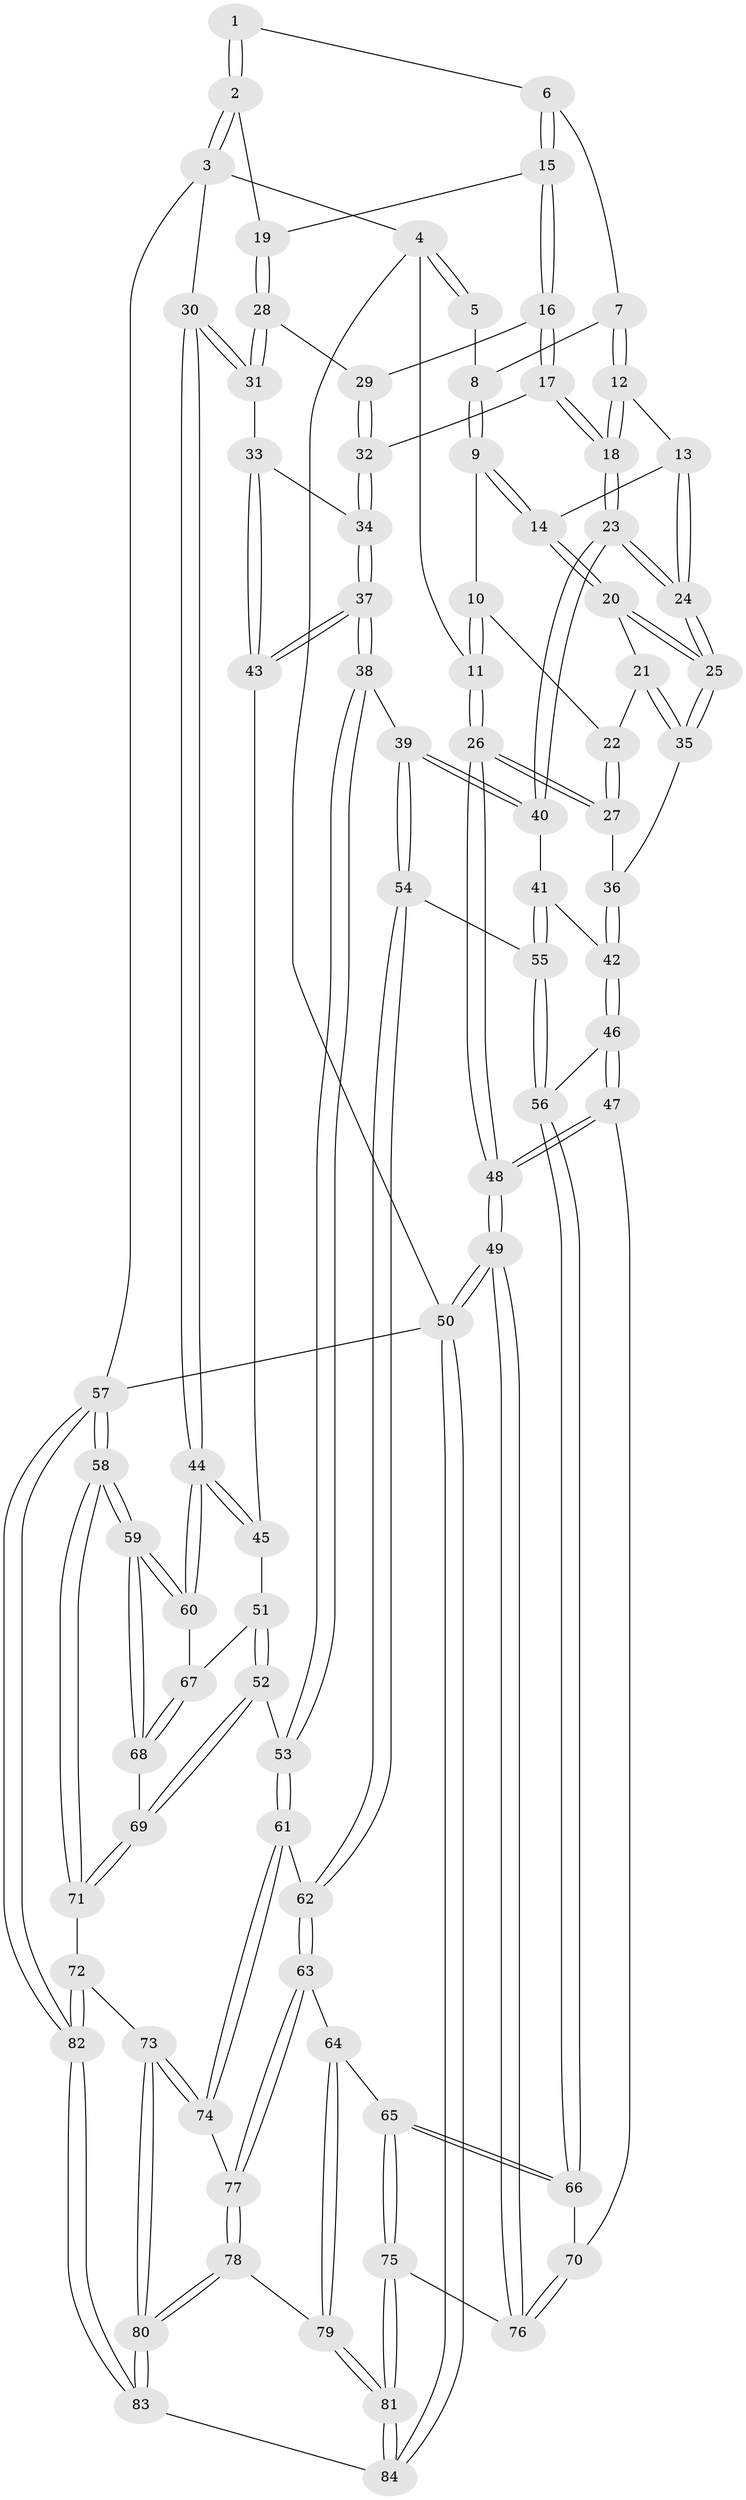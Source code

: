 // coarse degree distribution, {3: 0.1206896551724138, 5: 0.3275862068965517, 4: 0.3793103448275862, 6: 0.1724137931034483}
// Generated by graph-tools (version 1.1) at 2025/24/03/03/25 07:24:34]
// undirected, 84 vertices, 207 edges
graph export_dot {
graph [start="1"]
  node [color=gray90,style=filled];
  1 [pos="+0.5387486760665298+0"];
  2 [pos="+1+0"];
  3 [pos="+1+0"];
  4 [pos="+0+0"];
  5 [pos="+0.212564861888848+0"];
  6 [pos="+0.5153882034438992+0.07448544938204471"];
  7 [pos="+0.398396212160886+0.09709587279743374"];
  8 [pos="+0.2982614202404755+0.05847063172049161"];
  9 [pos="+0.20987455738006677+0.14672349947582417"];
  10 [pos="+0.17024652887376848+0.13721022806587677"];
  11 [pos="+0+0"];
  12 [pos="+0.35230090725622787+0.1878938588914641"];
  13 [pos="+0.30285601743455304+0.19874112113052855"];
  14 [pos="+0.22203389322622932+0.16728176103992934"];
  15 [pos="+0.5376341820767468+0.1089860247809869"];
  16 [pos="+0.5473141728943756+0.17789553729253893"];
  17 [pos="+0.5409087597512052+0.2148673834974073"];
  18 [pos="+0.4235353153658525+0.3078851867424046"];
  19 [pos="+0.8776868845440293+0.06706620550850269"];
  20 [pos="+0.22007136271324837+0.21490640003326075"];
  21 [pos="+0.138802549890075+0.2979152807704081"];
  22 [pos="+0.12863421882617432+0.2398913939164157"];
  23 [pos="+0.3564222014946993+0.4280005537403035"];
  24 [pos="+0.31170062769291457+0.3882419247553056"];
  25 [pos="+0.281833304297158+0.3705230122728481"];
  26 [pos="+0+0.0859815203431231"];
  27 [pos="+0+0.13213203373884733"];
  28 [pos="+0.8407019002093546+0.20013875302573328"];
  29 [pos="+0.742887113110549+0.2098496693320421"];
  30 [pos="+1+0.391051898674924"];
  31 [pos="+0.8496413362289831+0.28746195412393366"];
  32 [pos="+0.6157293758823834+0.3159099104643921"];
  33 [pos="+0.8307972156876018+0.32416992599266137"];
  34 [pos="+0.6160060896170255+0.3165246895106163"];
  35 [pos="+0.1287468947496306+0.33950138728720286"];
  36 [pos="+0.09296744623056778+0.35362894553935603"];
  37 [pos="+0.598633869896081+0.48865590403835246"];
  38 [pos="+0.5711653184290153+0.5181728509774911"];
  39 [pos="+0.38502220761382+0.47926031776143235"];
  40 [pos="+0.3616513863984587+0.4523014209651151"];
  41 [pos="+0.16427991367965578+0.5295307172281749"];
  42 [pos="+0.06952009669422789+0.5204684368079422"];
  43 [pos="+0.8156776791162766+0.43208924345527583"];
  44 [pos="+1+0.551915331050454"];
  45 [pos="+0.8493243353262466+0.47951699007888476"];
  46 [pos="+0+0.6043909326131575"];
  47 [pos="+0+0.6194318279074014"];
  48 [pos="+0+0.6255465829172762"];
  49 [pos="+0+0.9629285606881224"];
  50 [pos="+0+1"];
  51 [pos="+0.7993032082028919+0.6685718538356561"];
  52 [pos="+0.7775393978900536+0.6917376171821709"];
  53 [pos="+0.6138367167331358+0.628796476289986"];
  54 [pos="+0.342968085813973+0.6605663333759636"];
  55 [pos="+0.215726451951479+0.6926920396577795"];
  56 [pos="+0.20325234023172595+0.7048921637996363"];
  57 [pos="+1+1"];
  58 [pos="+1+1"];
  59 [pos="+1+0.8921856111916492"];
  60 [pos="+1+0.5624988063839685"];
  61 [pos="+0.5514777039143463+0.7291961265991896"];
  62 [pos="+0.3752719364803191+0.7178193800199085"];
  63 [pos="+0.36196101063412073+0.8014808905804154"];
  64 [pos="+0.3532863516681655+0.8147547705114515"];
  65 [pos="+0.20484434156969325+0.857036067948039"];
  66 [pos="+0.19110132273902802+0.7561472218321037"];
  67 [pos="+1+0.6441959762282613"];
  68 [pos="+0.9265023569782046+0.7804047618297557"];
  69 [pos="+0.805380019617913+0.8217062146949372"];
  70 [pos="+0.043065343640652703+0.7521226875363802"];
  71 [pos="+0.8034934122746418+0.8316942936007651"];
  72 [pos="+0.7972922255654126+0.8382875983650921"];
  73 [pos="+0.5663371255318546+0.8516954158699636"];
  74 [pos="+0.5606242965915309+0.8436804423274626"];
  75 [pos="+0.1689651882719821+0.9206505376645235"];
  76 [pos="+0.10890181627140447+0.9010905208369784"];
  77 [pos="+0.5073499009990212+0.8475110242140336"];
  78 [pos="+0.3936868078927359+0.9250219734986197"];
  79 [pos="+0.3871287645363331+0.9251746181734267"];
  80 [pos="+0.5616292270228607+0.9923153827476753"];
  81 [pos="+0.24297176191050915+1"];
  82 [pos="+0.6793899668719938+1"];
  83 [pos="+0.633411845012097+1"];
  84 [pos="+0.24692893141596634+1"];
  1 -- 2;
  1 -- 2;
  1 -- 6;
  2 -- 3;
  2 -- 3;
  2 -- 19;
  3 -- 4;
  3 -- 30;
  3 -- 57;
  4 -- 5;
  4 -- 5;
  4 -- 11;
  4 -- 50;
  5 -- 8;
  6 -- 7;
  6 -- 15;
  6 -- 15;
  7 -- 8;
  7 -- 12;
  7 -- 12;
  8 -- 9;
  8 -- 9;
  9 -- 10;
  9 -- 14;
  9 -- 14;
  10 -- 11;
  10 -- 11;
  10 -- 22;
  11 -- 26;
  11 -- 26;
  12 -- 13;
  12 -- 18;
  12 -- 18;
  13 -- 14;
  13 -- 24;
  13 -- 24;
  14 -- 20;
  14 -- 20;
  15 -- 16;
  15 -- 16;
  15 -- 19;
  16 -- 17;
  16 -- 17;
  16 -- 29;
  17 -- 18;
  17 -- 18;
  17 -- 32;
  18 -- 23;
  18 -- 23;
  19 -- 28;
  19 -- 28;
  20 -- 21;
  20 -- 25;
  20 -- 25;
  21 -- 22;
  21 -- 35;
  21 -- 35;
  22 -- 27;
  22 -- 27;
  23 -- 24;
  23 -- 24;
  23 -- 40;
  23 -- 40;
  24 -- 25;
  24 -- 25;
  25 -- 35;
  25 -- 35;
  26 -- 27;
  26 -- 27;
  26 -- 48;
  26 -- 48;
  27 -- 36;
  28 -- 29;
  28 -- 31;
  28 -- 31;
  29 -- 32;
  29 -- 32;
  30 -- 31;
  30 -- 31;
  30 -- 44;
  30 -- 44;
  31 -- 33;
  32 -- 34;
  32 -- 34;
  33 -- 34;
  33 -- 43;
  33 -- 43;
  34 -- 37;
  34 -- 37;
  35 -- 36;
  36 -- 42;
  36 -- 42;
  37 -- 38;
  37 -- 38;
  37 -- 43;
  37 -- 43;
  38 -- 39;
  38 -- 53;
  38 -- 53;
  39 -- 40;
  39 -- 40;
  39 -- 54;
  39 -- 54;
  40 -- 41;
  41 -- 42;
  41 -- 55;
  41 -- 55;
  42 -- 46;
  42 -- 46;
  43 -- 45;
  44 -- 45;
  44 -- 45;
  44 -- 60;
  44 -- 60;
  45 -- 51;
  46 -- 47;
  46 -- 47;
  46 -- 56;
  47 -- 48;
  47 -- 48;
  47 -- 70;
  48 -- 49;
  48 -- 49;
  49 -- 50;
  49 -- 50;
  49 -- 76;
  49 -- 76;
  50 -- 84;
  50 -- 84;
  50 -- 57;
  51 -- 52;
  51 -- 52;
  51 -- 67;
  52 -- 53;
  52 -- 69;
  52 -- 69;
  53 -- 61;
  53 -- 61;
  54 -- 55;
  54 -- 62;
  54 -- 62;
  55 -- 56;
  55 -- 56;
  56 -- 66;
  56 -- 66;
  57 -- 58;
  57 -- 58;
  57 -- 82;
  57 -- 82;
  58 -- 59;
  58 -- 59;
  58 -- 71;
  58 -- 71;
  59 -- 60;
  59 -- 60;
  59 -- 68;
  59 -- 68;
  60 -- 67;
  61 -- 62;
  61 -- 74;
  61 -- 74;
  62 -- 63;
  62 -- 63;
  63 -- 64;
  63 -- 77;
  63 -- 77;
  64 -- 65;
  64 -- 79;
  64 -- 79;
  65 -- 66;
  65 -- 66;
  65 -- 75;
  65 -- 75;
  66 -- 70;
  67 -- 68;
  67 -- 68;
  68 -- 69;
  69 -- 71;
  69 -- 71;
  70 -- 76;
  70 -- 76;
  71 -- 72;
  72 -- 73;
  72 -- 82;
  72 -- 82;
  73 -- 74;
  73 -- 74;
  73 -- 80;
  73 -- 80;
  74 -- 77;
  75 -- 76;
  75 -- 81;
  75 -- 81;
  77 -- 78;
  77 -- 78;
  78 -- 79;
  78 -- 80;
  78 -- 80;
  79 -- 81;
  79 -- 81;
  80 -- 83;
  80 -- 83;
  81 -- 84;
  81 -- 84;
  82 -- 83;
  82 -- 83;
  83 -- 84;
}
